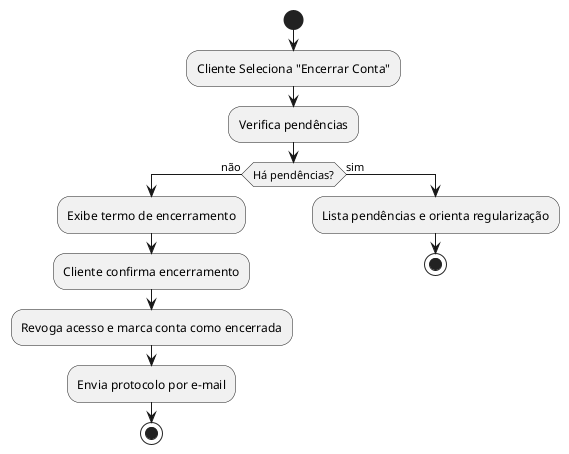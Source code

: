 @startuml case02
start
:Cliente Seleciona "Encerrar Conta";
:Verifica pendências;
if (Há pendências?) then (não)
  :Exibe termo de encerramento; 
  :Cliente confirma encerramento;
  :Revoga acesso e marca conta como encerrada;
  :Envia protocolo por e-mail;
  stop
else (sim)
  :Lista pendências e orienta regularização;
  stop
endif
@enduml